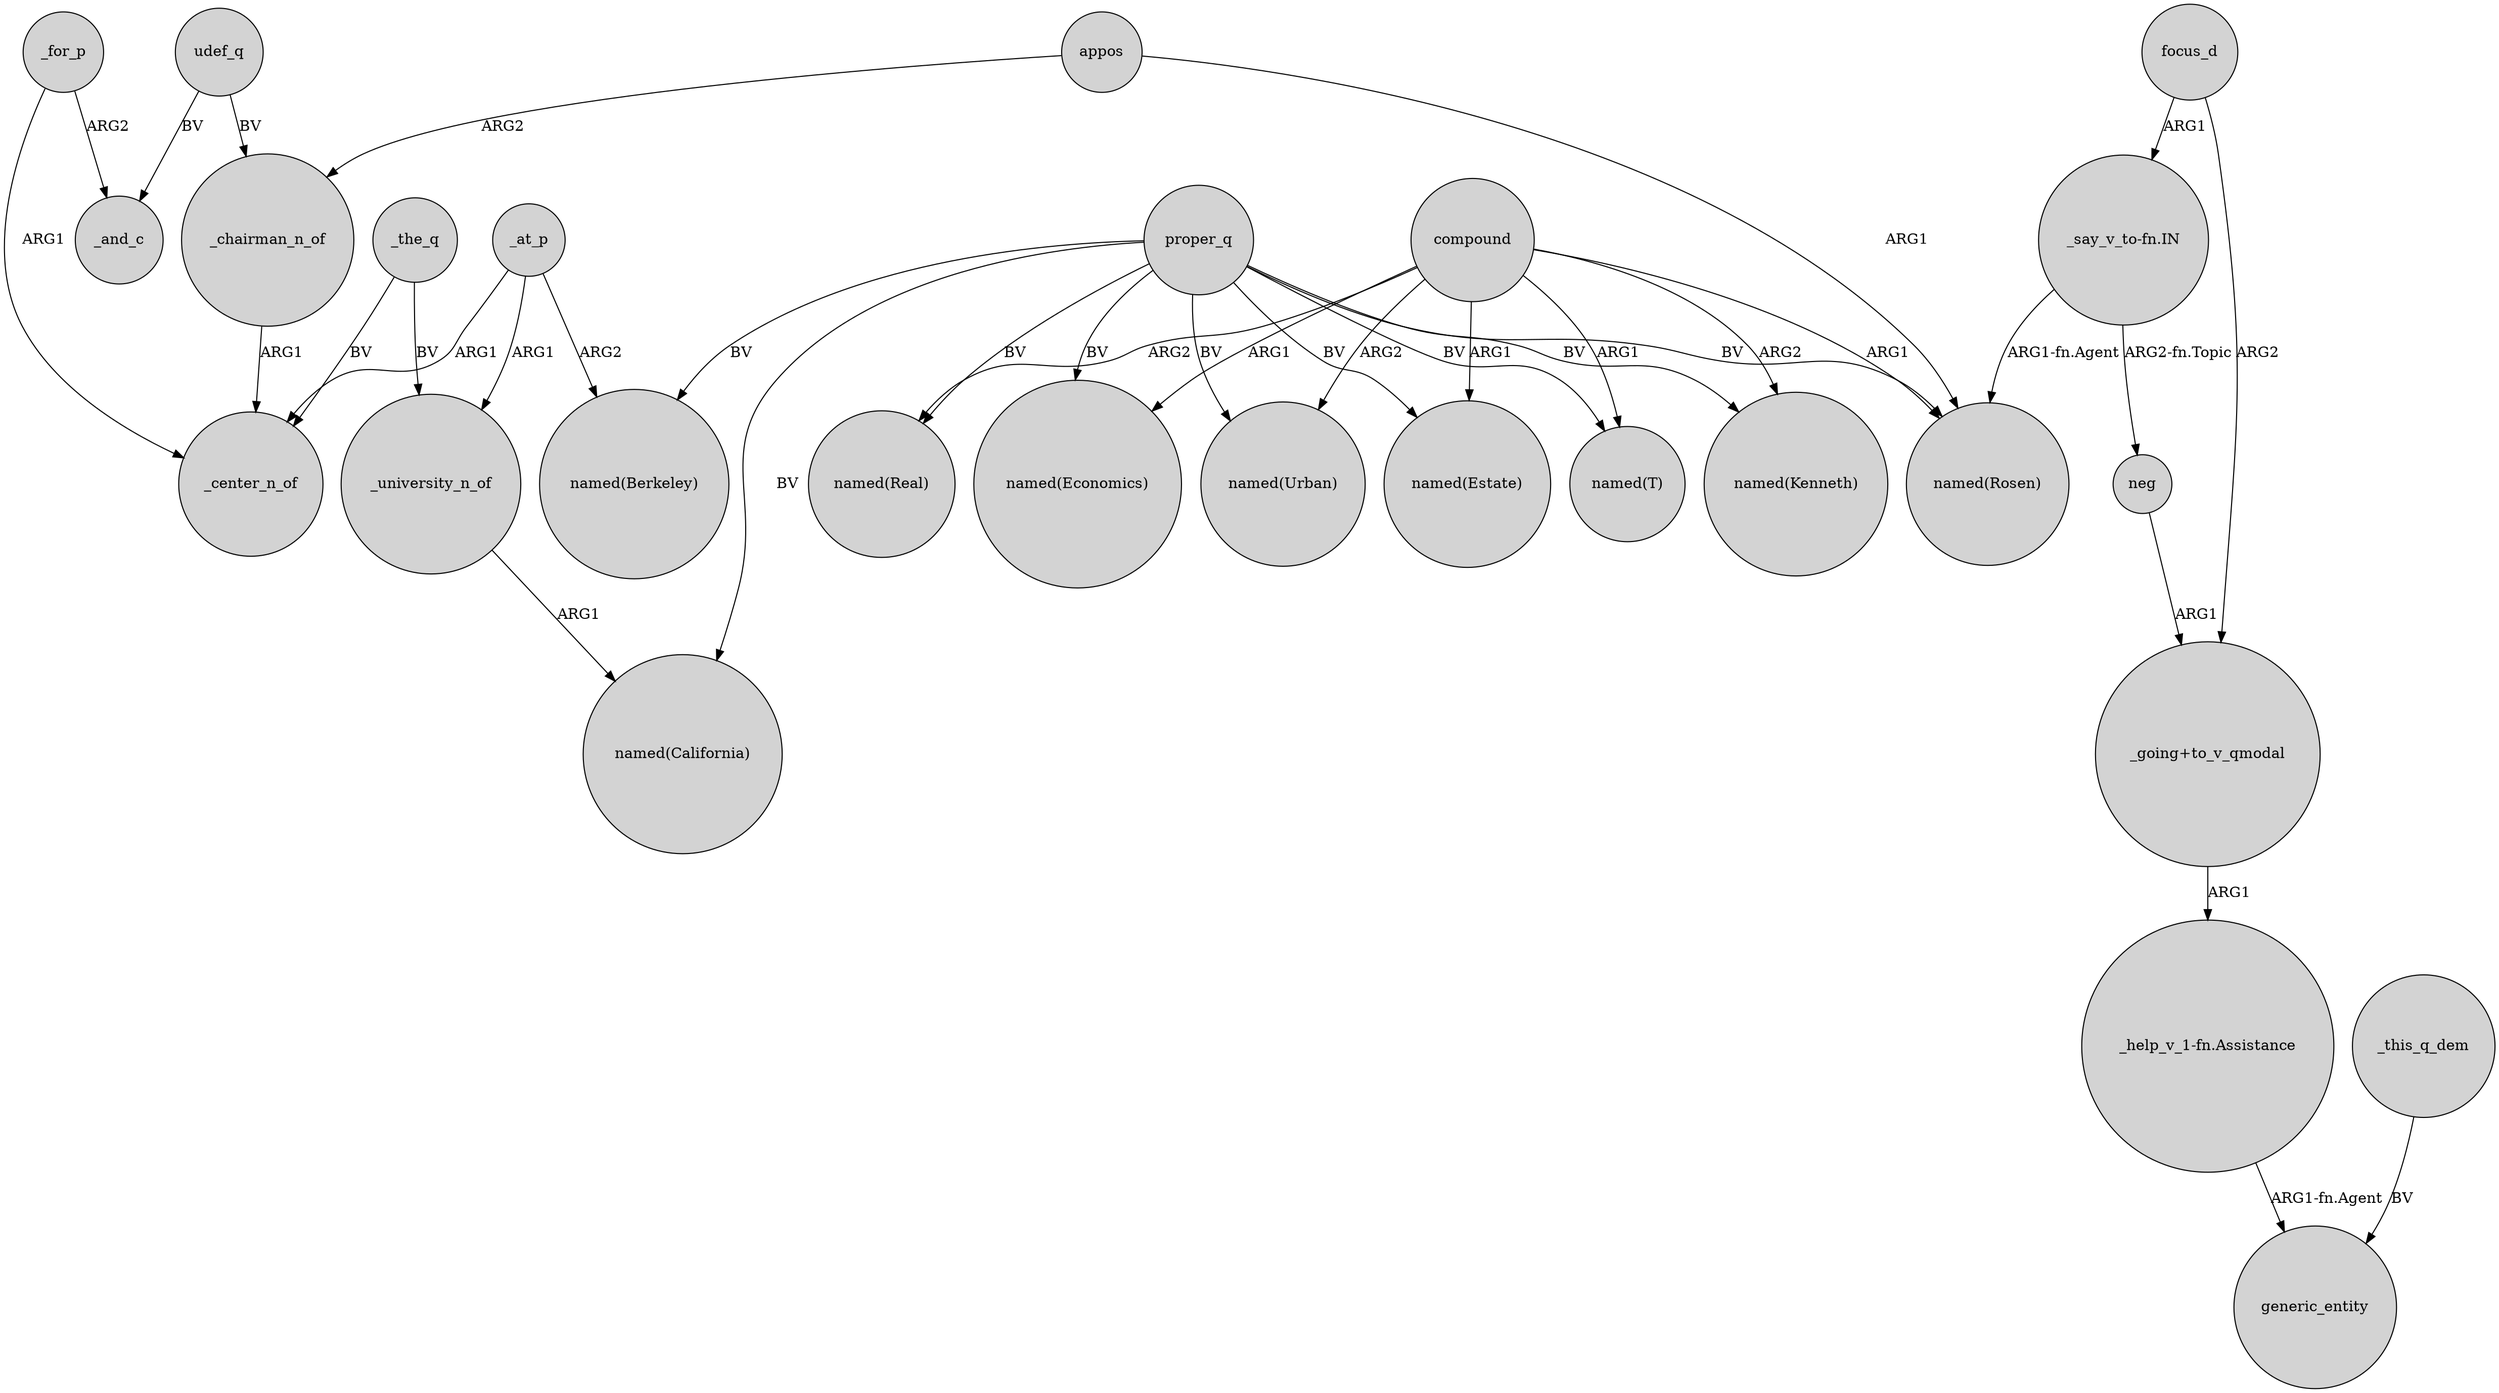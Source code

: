 digraph {
	node [shape=circle style=filled]
	_the_q -> _center_n_of [label=BV]
	compound -> "named(Economics)" [label=ARG1]
	_university_n_of -> "named(California)" [label=ARG1]
	appos -> "named(Rosen)" [label=ARG1]
	compound -> "named(T)" [label=ARG1]
	_the_q -> _university_n_of [label=BV]
	_at_p -> "named(Berkeley)" [label=ARG2]
	proper_q -> "named(Berkeley)" [label=BV]
	proper_q -> "named(Urban)" [label=BV]
	proper_q -> "named(T)" [label=BV]
	compound -> "named(Rosen)" [label=ARG1]
	"_going+to_v_qmodal" -> "_help_v_1-fn.Assistance" [label=ARG1]
	proper_q -> "named(Rosen)" [label=BV]
	proper_q -> "named(California)" [label=BV]
	_for_p -> _and_c [label=ARG2]
	compound -> "named(Real)" [label=ARG2]
	_at_p -> _university_n_of [label=ARG1]
	"_say_v_to-fn.IN" -> "named(Rosen)" [label="ARG1-fn.Agent"]
	udef_q -> _chairman_n_of [label=BV]
	proper_q -> "named(Estate)" [label=BV]
	proper_q -> "named(Real)" [label=BV]
	proper_q -> "named(Economics)" [label=BV]
	compound -> "named(Kenneth)" [label=ARG2]
	compound -> "named(Estate)" [label=ARG1]
	neg -> "_going+to_v_qmodal" [label=ARG1]
	appos -> _chairman_n_of [label=ARG2]
	_this_q_dem -> generic_entity [label=BV]
	compound -> "named(Urban)" [label=ARG2]
	"_say_v_to-fn.IN" -> neg [label="ARG2-fn.Topic"]
	_at_p -> _center_n_of [label=ARG1]
	_chairman_n_of -> _center_n_of [label=ARG1]
	_for_p -> _center_n_of [label=ARG1]
	focus_d -> "_going+to_v_qmodal" [label=ARG2]
	udef_q -> _and_c [label=BV]
	"_help_v_1-fn.Assistance" -> generic_entity [label="ARG1-fn.Agent"]
	focus_d -> "_say_v_to-fn.IN" [label=ARG1]
	proper_q -> "named(Kenneth)" [label=BV]
}
